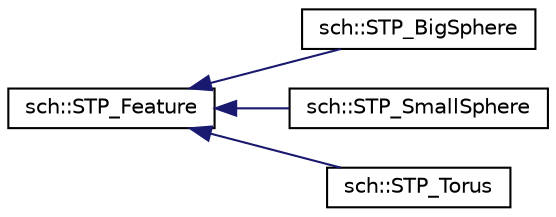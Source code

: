 digraph "Graphical Class Hierarchy"
{
  edge [fontname="Helvetica",fontsize="10",labelfontname="Helvetica",labelfontsize="10"];
  node [fontname="Helvetica",fontsize="10",shape=record];
  rankdir="LR";
  Node0 [label="sch::STP_Feature",height=0.2,width=0.4,color="black", fillcolor="white", style="filled",URL="$classsch_1_1STP__Feature.html"];
  Node0 -> Node1 [dir="back",color="midnightblue",fontsize="10",style="solid",fontname="Helvetica"];
  Node1 [label="sch::STP_BigSphere",height=0.2,width=0.4,color="black", fillcolor="white", style="filled",URL="$classsch_1_1STP__BigSphere.html"];
  Node0 -> Node2 [dir="back",color="midnightblue",fontsize="10",style="solid",fontname="Helvetica"];
  Node2 [label="sch::STP_SmallSphere",height=0.2,width=0.4,color="black", fillcolor="white", style="filled",URL="$classsch_1_1STP__SmallSphere.html"];
  Node0 -> Node3 [dir="back",color="midnightblue",fontsize="10",style="solid",fontname="Helvetica"];
  Node3 [label="sch::STP_Torus",height=0.2,width=0.4,color="black", fillcolor="white", style="filled",URL="$classsch_1_1STP__Torus.html"];
}
